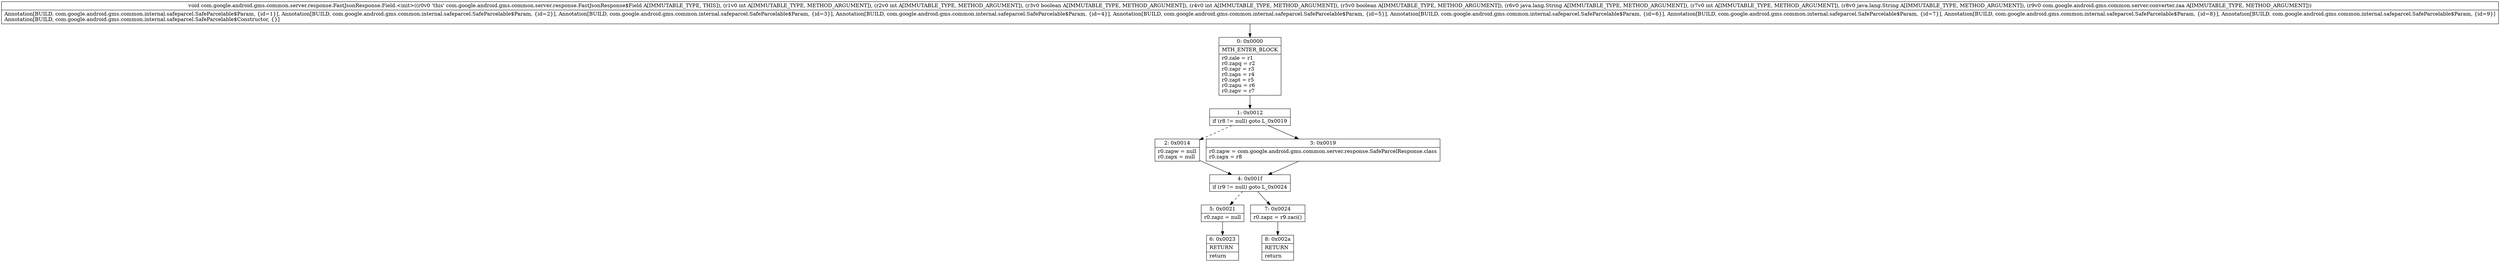 digraph "CFG forcom.google.android.gms.common.server.response.FastJsonResponse.Field.\<init\>(IIZIZLjava\/lang\/String;ILjava\/lang\/String;Lcom\/google\/android\/gms\/common\/server\/converter\/zaa;)V" {
Node_0 [shape=record,label="{0\:\ 0x0000|MTH_ENTER_BLOCK\l|r0.zale = r1\lr0.zapq = r2\lr0.zapr = r3\lr0.zaps = r4\lr0.zapt = r5\lr0.zapu = r6\lr0.zapv = r7\l}"];
Node_1 [shape=record,label="{1\:\ 0x0012|if (r8 != null) goto L_0x0019\l}"];
Node_2 [shape=record,label="{2\:\ 0x0014|r0.zapw = null\lr0.zapx = null\l}"];
Node_3 [shape=record,label="{3\:\ 0x0019|r0.zapw = com.google.android.gms.common.server.response.SafeParcelResponse.class\lr0.zapx = r8\l}"];
Node_4 [shape=record,label="{4\:\ 0x001f|if (r9 != null) goto L_0x0024\l}"];
Node_5 [shape=record,label="{5\:\ 0x0021|r0.zapz = null\l}"];
Node_6 [shape=record,label="{6\:\ 0x0023|RETURN\l|return\l}"];
Node_7 [shape=record,label="{7\:\ 0x0024|r0.zapz = r9.zaci()\l}"];
Node_8 [shape=record,label="{8\:\ 0x002a|RETURN\l|return\l}"];
MethodNode[shape=record,label="{void com.google.android.gms.common.server.response.FastJsonResponse.Field.\<init\>((r0v0 'this' com.google.android.gms.common.server.response.FastJsonResponse$Field A[IMMUTABLE_TYPE, THIS]), (r1v0 int A[IMMUTABLE_TYPE, METHOD_ARGUMENT]), (r2v0 int A[IMMUTABLE_TYPE, METHOD_ARGUMENT]), (r3v0 boolean A[IMMUTABLE_TYPE, METHOD_ARGUMENT]), (r4v0 int A[IMMUTABLE_TYPE, METHOD_ARGUMENT]), (r5v0 boolean A[IMMUTABLE_TYPE, METHOD_ARGUMENT]), (r6v0 java.lang.String A[IMMUTABLE_TYPE, METHOD_ARGUMENT]), (r7v0 int A[IMMUTABLE_TYPE, METHOD_ARGUMENT]), (r8v0 java.lang.String A[IMMUTABLE_TYPE, METHOD_ARGUMENT]), (r9v0 com.google.android.gms.common.server.converter.zaa A[IMMUTABLE_TYPE, METHOD_ARGUMENT]))  | Annotation[BUILD, com.google.android.gms.common.internal.safeparcel.SafeParcelable$Param, \{id=1\}], Annotation[BUILD, com.google.android.gms.common.internal.safeparcel.SafeParcelable$Param, \{id=2\}], Annotation[BUILD, com.google.android.gms.common.internal.safeparcel.SafeParcelable$Param, \{id=3\}], Annotation[BUILD, com.google.android.gms.common.internal.safeparcel.SafeParcelable$Param, \{id=4\}], Annotation[BUILD, com.google.android.gms.common.internal.safeparcel.SafeParcelable$Param, \{id=5\}], Annotation[BUILD, com.google.android.gms.common.internal.safeparcel.SafeParcelable$Param, \{id=6\}], Annotation[BUILD, com.google.android.gms.common.internal.safeparcel.SafeParcelable$Param, \{id=7\}], Annotation[BUILD, com.google.android.gms.common.internal.safeparcel.SafeParcelable$Param, \{id=8\}], Annotation[BUILD, com.google.android.gms.common.internal.safeparcel.SafeParcelable$Param, \{id=9\}]\lAnnotation[BUILD, com.google.android.gms.common.internal.safeparcel.SafeParcelable$Constructor, \{\}]\l}"];
MethodNode -> Node_0;
Node_0 -> Node_1;
Node_1 -> Node_2[style=dashed];
Node_1 -> Node_3;
Node_2 -> Node_4;
Node_3 -> Node_4;
Node_4 -> Node_5[style=dashed];
Node_4 -> Node_7;
Node_5 -> Node_6;
Node_7 -> Node_8;
}

